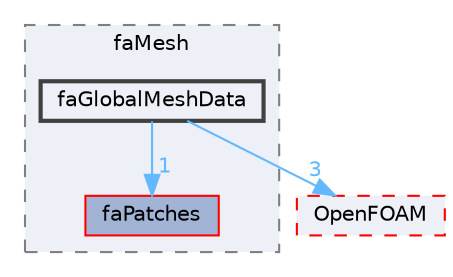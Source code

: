 digraph "src/finiteArea/faMesh/faGlobalMeshData"
{
 // LATEX_PDF_SIZE
  bgcolor="transparent";
  edge [fontname=Helvetica,fontsize=10,labelfontname=Helvetica,labelfontsize=10];
  node [fontname=Helvetica,fontsize=10,shape=box,height=0.2,width=0.4];
  compound=true
  subgraph clusterdir_f14612db68a06d13a87d37d60dc895d5 {
    graph [ bgcolor="#edf0f7", pencolor="grey50", label="faMesh", fontname=Helvetica,fontsize=10 style="filled,dashed", URL="dir_f14612db68a06d13a87d37d60dc895d5.html",tooltip=""]
  dir_1028666fa0015a1ce8e74756e12c97d3 [label="faPatches", fillcolor="#a2b4d6", color="red", style="filled", URL="dir_1028666fa0015a1ce8e74756e12c97d3.html",tooltip=""];
  dir_4672a5b5a8a2969a82fd38fa9069aa35 [label="faGlobalMeshData", fillcolor="#edf0f7", color="grey25", style="filled,bold", URL="dir_4672a5b5a8a2969a82fd38fa9069aa35.html",tooltip=""];
  }
  dir_c5473ff19b20e6ec4dfe5c310b3778a8 [label="OpenFOAM", fillcolor="#edf0f7", color="red", style="filled,dashed", URL="dir_c5473ff19b20e6ec4dfe5c310b3778a8.html",tooltip=""];
  dir_4672a5b5a8a2969a82fd38fa9069aa35->dir_1028666fa0015a1ce8e74756e12c97d3 [headlabel="1", labeldistance=1.5 headhref="dir_001287_001305.html" href="dir_001287_001305.html" color="steelblue1" fontcolor="steelblue1"];
  dir_4672a5b5a8a2969a82fd38fa9069aa35->dir_c5473ff19b20e6ec4dfe5c310b3778a8 [headlabel="3", labeldistance=1.5 headhref="dir_001287_002695.html" href="dir_001287_002695.html" color="steelblue1" fontcolor="steelblue1"];
}
